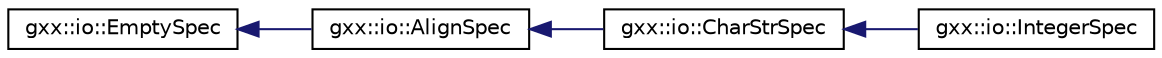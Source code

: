 digraph "Graphical Class Hierarchy"
{
  edge [fontname="Helvetica",fontsize="10",labelfontname="Helvetica",labelfontsize="10"];
  node [fontname="Helvetica",fontsize="10",shape=record];
  rankdir="LR";
  Node1 [label="gxx::io::EmptySpec",height=0.2,width=0.4,color="black", fillcolor="white", style="filled",URL="$classgxx_1_1io_1_1EmptySpec.html"];
  Node1 -> Node2 [dir="back",color="midnightblue",fontsize="10",style="solid",fontname="Helvetica"];
  Node2 [label="gxx::io::AlignSpec",height=0.2,width=0.4,color="black", fillcolor="white", style="filled",URL="$classgxx_1_1io_1_1AlignSpec.html"];
  Node2 -> Node3 [dir="back",color="midnightblue",fontsize="10",style="solid",fontname="Helvetica"];
  Node3 [label="gxx::io::CharStrSpec",height=0.2,width=0.4,color="black", fillcolor="white", style="filled",URL="$classgxx_1_1io_1_1CharStrSpec.html"];
  Node3 -> Node4 [dir="back",color="midnightblue",fontsize="10",style="solid",fontname="Helvetica"];
  Node4 [label="gxx::io::IntegerSpec",height=0.2,width=0.4,color="black", fillcolor="white", style="filled",URL="$classgxx_1_1io_1_1IntegerSpec.html"];
}
